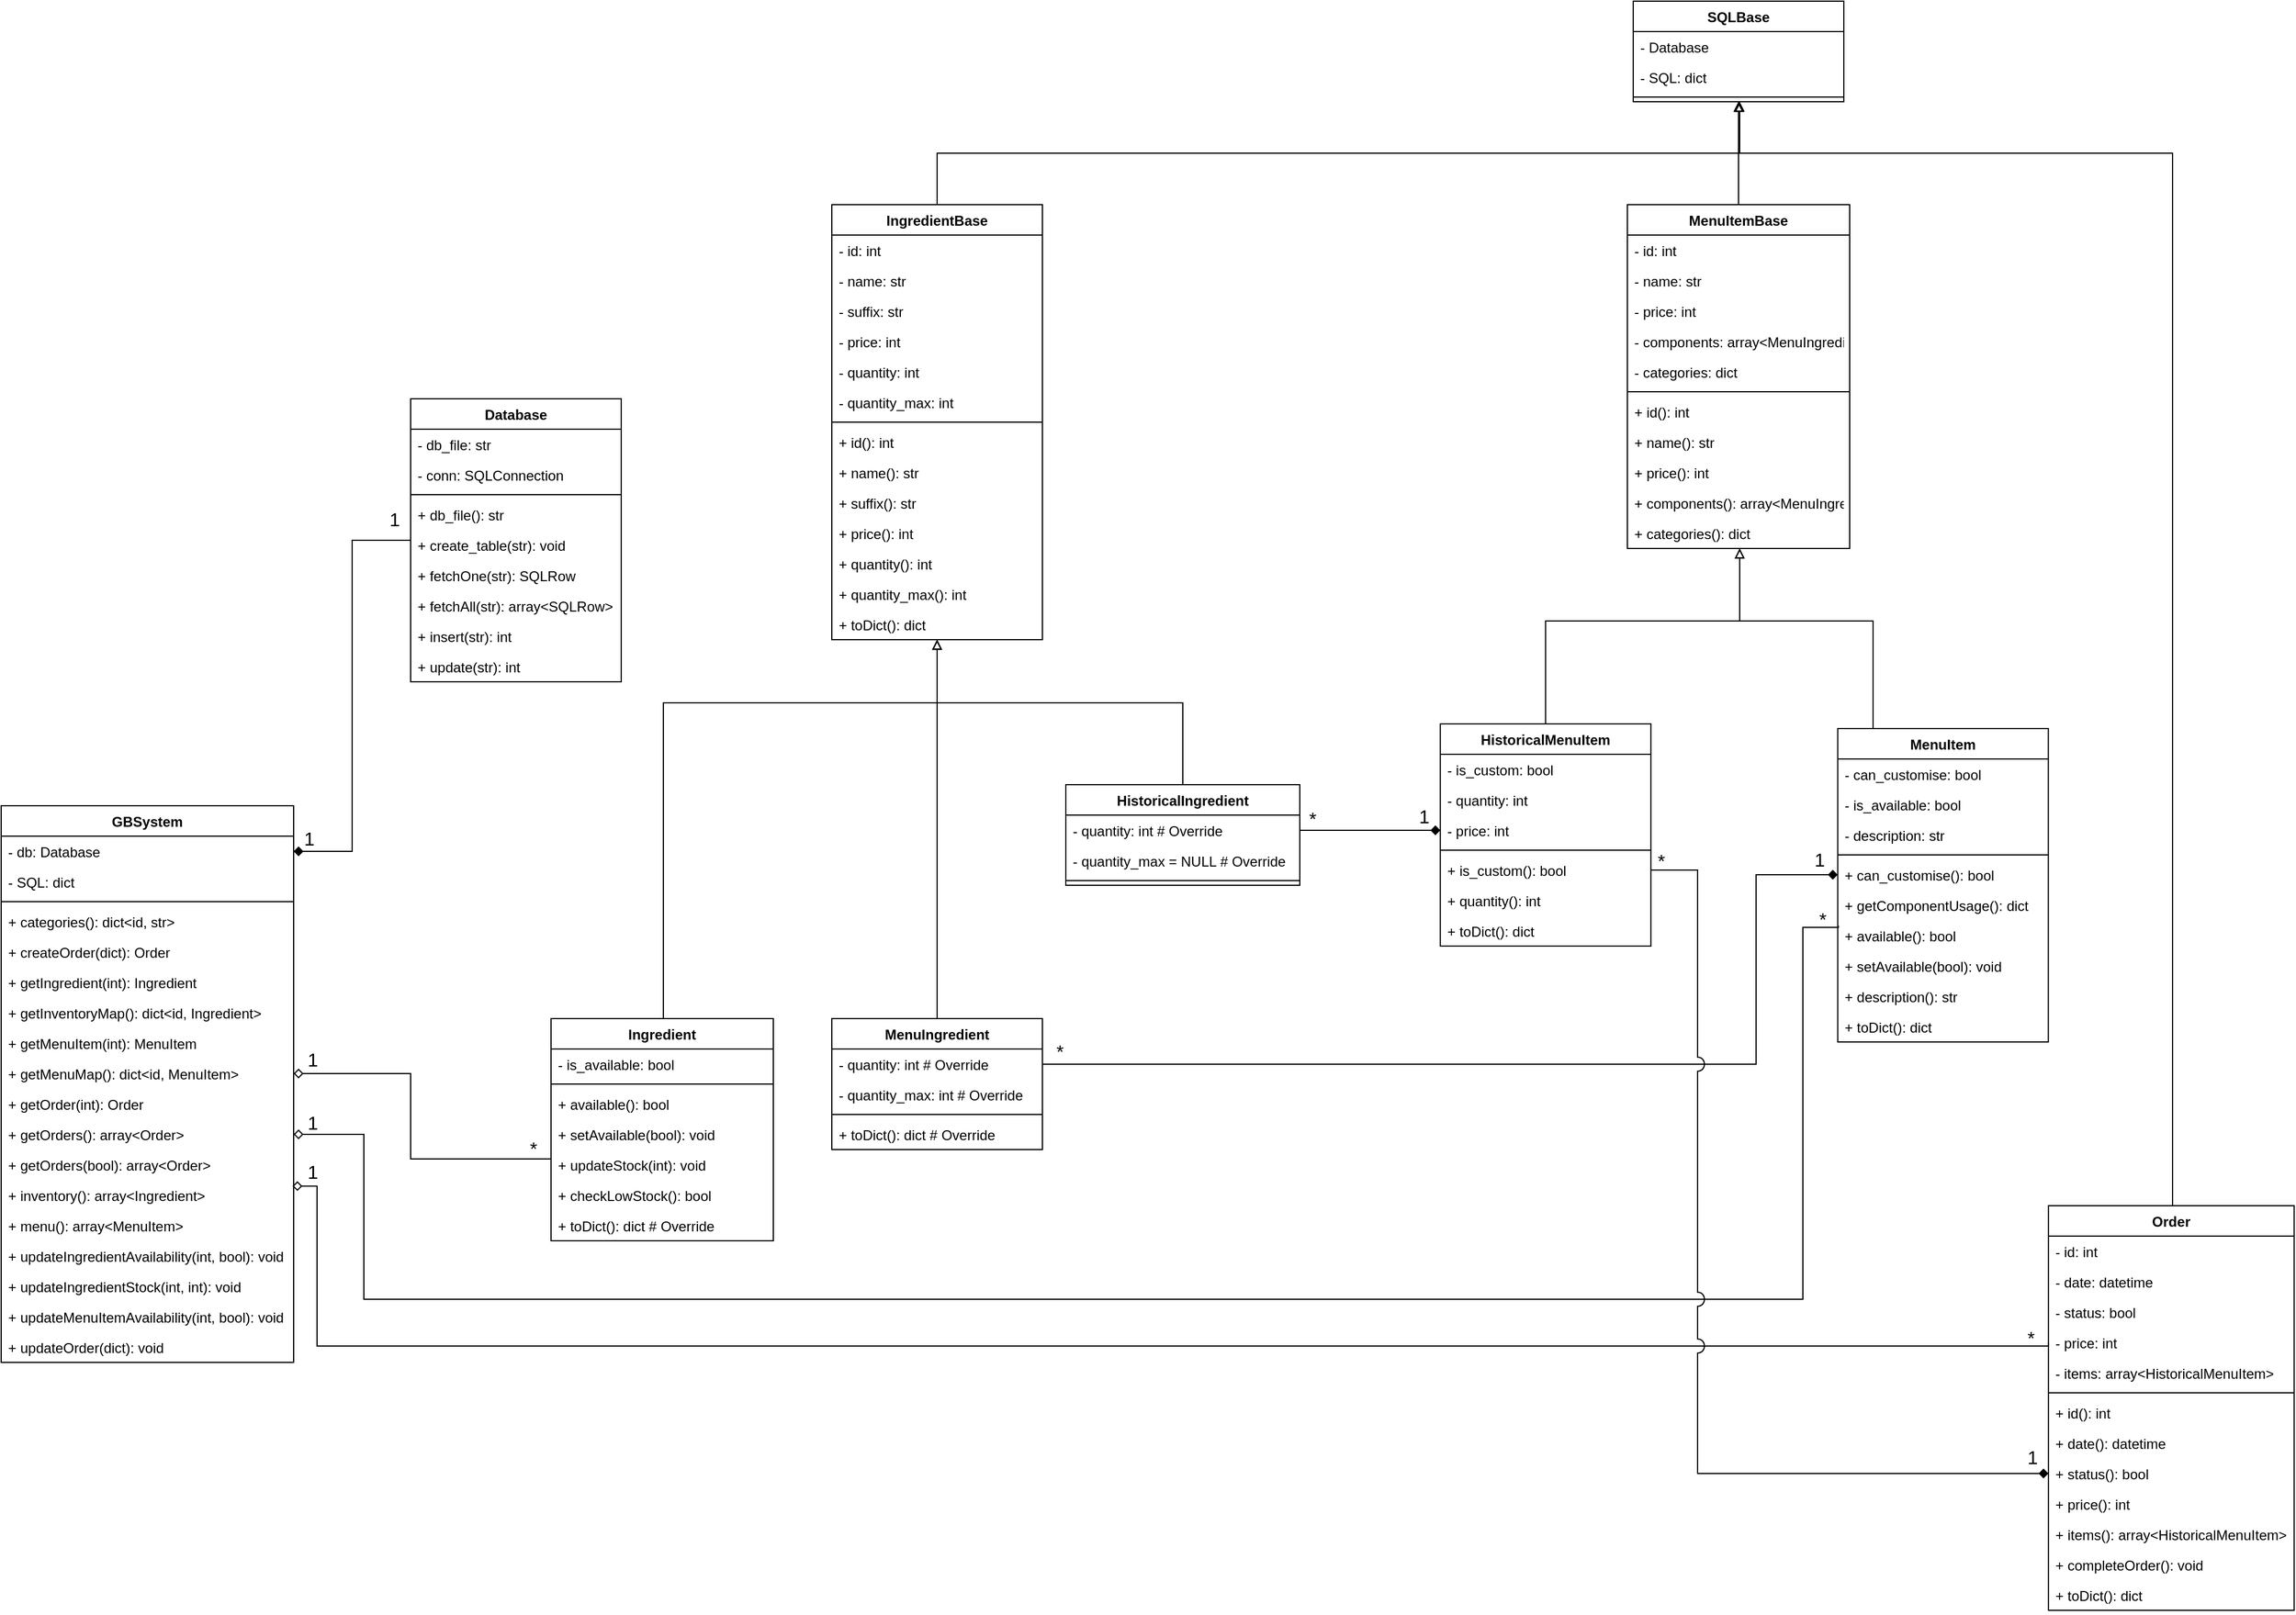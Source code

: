 <mxfile version="10.5.8"><diagram id="R5CO9NTkoaggzxSZSLam" name="Page-1"><mxGraphModel dx="3486" dy="2047" grid="1" gridSize="10" guides="1" tooltips="1" connect="1" arrows="1" fold="1" page="1" pageScale="1" pageWidth="850" pageHeight="1100" math="0" shadow="0"><root><mxCell id="0"/><mxCell id="1" parent="0"/><mxCell id="QVnlq63phi-JUGz88lsE-225" style="rounded=0;orthogonalLoop=1;jettySize=auto;html=1;endArrow=diamond;endFill=0;edgeStyle=orthogonalEdgeStyle;exitX=0;exitY=0.5;exitDx=0;exitDy=0;entryX=0.996;entryY=0.201;entryDx=0;entryDy=0;entryPerimeter=0;" parent="1" source="QVnlq63phi-JUGz88lsE-115" target="QVnlq63phi-JUGz88lsE-164" edge="1"><mxGeometry relative="1" as="geometry"><mxPoint x="40" y="551" as="sourcePoint"/><Array as="points"><mxPoint x="80" y="560"/><mxPoint x="-1400" y="560"/><mxPoint x="-1400" y="423"/></Array><mxPoint x="-1779" y="422" as="targetPoint"/></mxGeometry></mxCell><mxCell id="QVnlq63phi-JUGz88lsE-252" style="edgeStyle=orthogonalEdgeStyle;rounded=0;orthogonalLoop=1;jettySize=auto;html=1;endArrow=diamond;endFill=1;entryX=0;entryY=0.5;entryDx=0;entryDy=0;" parent="1" source="QVnlq63phi-JUGz88lsE-35" target="QVnlq63phi-JUGz88lsE-78" edge="1"><mxGeometry relative="1" as="geometry"><mxPoint x="-780" y="320" as="sourcePoint"/><mxPoint x="-160" y="150" as="targetPoint"/><Array as="points"><mxPoint x="-170" y="319"/><mxPoint x="-170" y="157"/></Array></mxGeometry></mxCell><mxCell id="QVnlq63phi-JUGz88lsE-1" value="SQLBase" style="swimlane;fontStyle=1;align=center;verticalAlign=top;childLayout=stackLayout;horizontal=1;startSize=26;horizontalStack=0;resizeParent=1;resizeParentMax=0;resizeLast=0;collapsible=1;marginBottom=0;" parent="1" vertex="1"><mxGeometry x="-275" y="-590" width="180" height="86" as="geometry"/></mxCell><mxCell id="QVnlq63phi-JUGz88lsE-2" value="- Database" style="text;strokeColor=none;fillColor=none;align=left;verticalAlign=top;spacingLeft=4;spacingRight=4;overflow=hidden;rotatable=0;points=[[0,0.5],[1,0.5]];portConstraint=eastwest;fontStyle=0" parent="QVnlq63phi-JUGz88lsE-1" vertex="1"><mxGeometry y="26" width="180" height="26" as="geometry"/></mxCell><mxCell id="QVnlq63phi-JUGz88lsE-3" value="- SQL: dict" style="text;strokeColor=none;fillColor=none;align=left;verticalAlign=top;spacingLeft=4;spacingRight=4;overflow=hidden;rotatable=0;points=[[0,0.5],[1,0.5]];portConstraint=eastwest;fontStyle=0" parent="QVnlq63phi-JUGz88lsE-1" vertex="1"><mxGeometry y="52" width="180" height="26" as="geometry"/></mxCell><mxCell id="QVnlq63phi-JUGz88lsE-4" value="" style="line;strokeWidth=1;fillColor=none;align=left;verticalAlign=middle;spacingTop=-1;spacingLeft=3;spacingRight=3;rotatable=0;labelPosition=right;points=[];portConstraint=eastwest;fontStyle=0" parent="QVnlq63phi-JUGz88lsE-1" vertex="1"><mxGeometry y="78" width="180" height="8" as="geometry"/></mxCell><mxCell id="QVnlq63phi-JUGz88lsE-234" style="edgeStyle=orthogonalEdgeStyle;rounded=0;orthogonalLoop=1;jettySize=auto;html=1;exitX=0.5;exitY=0;exitDx=0;exitDy=0;endArrow=block;endFill=0;" parent="1" source="QVnlq63phi-JUGz88lsE-15" target="QVnlq63phi-JUGz88lsE-1" edge="1"><mxGeometry relative="1" as="geometry"/></mxCell><mxCell id="QVnlq63phi-JUGz88lsE-15" value="IngredientBase" style="swimlane;fontStyle=1;align=center;verticalAlign=top;childLayout=stackLayout;horizontal=1;startSize=26;horizontalStack=0;resizeParent=1;resizeParentMax=0;resizeLast=0;collapsible=1;marginBottom=0;" parent="1" vertex="1"><mxGeometry x="-960" y="-416" width="180" height="372" as="geometry"/></mxCell><mxCell id="QVnlq63phi-JUGz88lsE-18" value="- id: int" style="text;strokeColor=none;fillColor=none;align=left;verticalAlign=top;spacingLeft=4;spacingRight=4;overflow=hidden;rotatable=0;points=[[0,0.5],[1,0.5]];portConstraint=eastwest;fontStyle=0" parent="QVnlq63phi-JUGz88lsE-15" vertex="1"><mxGeometry y="26" width="180" height="26" as="geometry"/></mxCell><mxCell id="QVnlq63phi-JUGz88lsE-20" value="- name: str" style="text;strokeColor=none;fillColor=none;align=left;verticalAlign=top;spacingLeft=4;spacingRight=4;overflow=hidden;rotatable=0;points=[[0,0.5],[1,0.5]];portConstraint=eastwest;fontStyle=0" parent="QVnlq63phi-JUGz88lsE-15" vertex="1"><mxGeometry y="52" width="180" height="26" as="geometry"/></mxCell><mxCell id="QVnlq63phi-JUGz88lsE-21" value="- suffix: str" style="text;strokeColor=none;fillColor=none;align=left;verticalAlign=top;spacingLeft=4;spacingRight=4;overflow=hidden;rotatable=0;points=[[0,0.5],[1,0.5]];portConstraint=eastwest;fontStyle=0" parent="QVnlq63phi-JUGz88lsE-15" vertex="1"><mxGeometry y="78" width="180" height="26" as="geometry"/></mxCell><mxCell id="QVnlq63phi-JUGz88lsE-22" value="- price: int" style="text;strokeColor=none;fillColor=none;align=left;verticalAlign=top;spacingLeft=4;spacingRight=4;overflow=hidden;rotatable=0;points=[[0,0.5],[1,0.5]];portConstraint=eastwest;fontStyle=0" parent="QVnlq63phi-JUGz88lsE-15" vertex="1"><mxGeometry y="104" width="180" height="26" as="geometry"/></mxCell><mxCell id="QVnlq63phi-JUGz88lsE-24" value="- quantity: int" style="text;strokeColor=none;fillColor=none;align=left;verticalAlign=top;spacingLeft=4;spacingRight=4;overflow=hidden;rotatable=0;points=[[0,0.5],[1,0.5]];portConstraint=eastwest;fontStyle=0" parent="QVnlq63phi-JUGz88lsE-15" vertex="1"><mxGeometry y="130" width="180" height="26" as="geometry"/></mxCell><mxCell id="QVnlq63phi-JUGz88lsE-25" value="- quantity_max: int" style="text;strokeColor=none;fillColor=none;align=left;verticalAlign=top;spacingLeft=4;spacingRight=4;overflow=hidden;rotatable=0;points=[[0,0.5],[1,0.5]];portConstraint=eastwest;fontStyle=0" parent="QVnlq63phi-JUGz88lsE-15" vertex="1"><mxGeometry y="156" width="180" height="26" as="geometry"/></mxCell><mxCell id="QVnlq63phi-JUGz88lsE-16" value="" style="line;strokeWidth=1;fillColor=none;align=left;verticalAlign=middle;spacingTop=-1;spacingLeft=3;spacingRight=3;rotatable=0;labelPosition=right;points=[];portConstraint=eastwest;fontStyle=0" parent="QVnlq63phi-JUGz88lsE-15" vertex="1"><mxGeometry y="182" width="180" height="8" as="geometry"/></mxCell><mxCell id="QVnlq63phi-JUGz88lsE-19" value="+ id(): int" style="text;strokeColor=none;fillColor=none;align=left;verticalAlign=top;spacingLeft=4;spacingRight=4;overflow=hidden;rotatable=0;points=[[0,0.5],[1,0.5]];portConstraint=eastwest;fontStyle=0" parent="QVnlq63phi-JUGz88lsE-15" vertex="1"><mxGeometry y="190" width="180" height="26" as="geometry"/></mxCell><mxCell id="QVnlq63phi-JUGz88lsE-27" value="+ name(): str" style="text;strokeColor=none;fillColor=none;align=left;verticalAlign=top;spacingLeft=4;spacingRight=4;overflow=hidden;rotatable=0;points=[[0,0.5],[1,0.5]];portConstraint=eastwest;fontStyle=0" parent="QVnlq63phi-JUGz88lsE-15" vertex="1"><mxGeometry y="216" width="180" height="26" as="geometry"/></mxCell><mxCell id="QVnlq63phi-JUGz88lsE-26" value="+ suffix(): str" style="text;strokeColor=none;fillColor=none;align=left;verticalAlign=top;spacingLeft=4;spacingRight=4;overflow=hidden;rotatable=0;points=[[0,0.5],[1,0.5]];portConstraint=eastwest;fontStyle=0" parent="QVnlq63phi-JUGz88lsE-15" vertex="1"><mxGeometry y="242" width="180" height="26" as="geometry"/></mxCell><mxCell id="QVnlq63phi-JUGz88lsE-28" value="+ price(): int" style="text;strokeColor=none;fillColor=none;align=left;verticalAlign=top;spacingLeft=4;spacingRight=4;overflow=hidden;rotatable=0;points=[[0,0.5],[1,0.5]];portConstraint=eastwest;fontStyle=0" parent="QVnlq63phi-JUGz88lsE-15" vertex="1"><mxGeometry y="268" width="180" height="26" as="geometry"/></mxCell><mxCell id="QVnlq63phi-JUGz88lsE-30" value="+ quantity(): int" style="text;strokeColor=none;fillColor=none;align=left;verticalAlign=top;spacingLeft=4;spacingRight=4;overflow=hidden;rotatable=0;points=[[0,0.5],[1,0.5]];portConstraint=eastwest;fontStyle=0" parent="QVnlq63phi-JUGz88lsE-15" vertex="1"><mxGeometry y="294" width="180" height="26" as="geometry"/></mxCell><mxCell id="QVnlq63phi-JUGz88lsE-29" value="+ quantity_max(): int" style="text;strokeColor=none;fillColor=none;align=left;verticalAlign=top;spacingLeft=4;spacingRight=4;overflow=hidden;rotatable=0;points=[[0,0.5],[1,0.5]];portConstraint=eastwest;fontStyle=0" parent="QVnlq63phi-JUGz88lsE-15" vertex="1"><mxGeometry y="320" width="180" height="26" as="geometry"/></mxCell><mxCell id="QVnlq63phi-JUGz88lsE-31" value="+ toDict(): dict" style="text;strokeColor=none;fillColor=none;align=left;verticalAlign=top;spacingLeft=4;spacingRight=4;overflow=hidden;rotatable=0;points=[[0,0.5],[1,0.5]];portConstraint=eastwest;fontStyle=0" parent="QVnlq63phi-JUGz88lsE-15" vertex="1"><mxGeometry y="346" width="180" height="26" as="geometry"/></mxCell><mxCell id="QVnlq63phi-JUGz88lsE-129" style="edgeStyle=orthogonalEdgeStyle;rounded=0;orthogonalLoop=1;jettySize=auto;html=1;exitX=0.5;exitY=0;exitDx=0;exitDy=0;endArrow=block;endFill=0;" parent="1" source="QVnlq63phi-JUGz88lsE-32" target="QVnlq63phi-JUGz88lsE-15" edge="1"><mxGeometry relative="1" as="geometry"/></mxCell><mxCell id="QVnlq63phi-JUGz88lsE-32" value="MenuIngredient" style="swimlane;fontStyle=1;align=center;verticalAlign=top;childLayout=stackLayout;horizontal=1;startSize=26;horizontalStack=0;resizeParent=1;resizeParentMax=0;resizeLast=0;collapsible=1;marginBottom=0;" parent="1" vertex="1"><mxGeometry x="-960" y="280" width="180" height="112" as="geometry"/></mxCell><mxCell id="QVnlq63phi-JUGz88lsE-35" value="- quantity: int # Override" style="text;strokeColor=none;fillColor=none;align=left;verticalAlign=top;spacingLeft=4;spacingRight=4;overflow=hidden;rotatable=0;points=[[0,0.5],[1,0.5]];portConstraint=eastwest;fontStyle=0" parent="QVnlq63phi-JUGz88lsE-32" vertex="1"><mxGeometry y="26" width="180" height="26" as="geometry"/></mxCell><mxCell id="QVnlq63phi-JUGz88lsE-36" value="- quantity_max: int # Override" style="text;strokeColor=none;fillColor=none;align=left;verticalAlign=top;spacingLeft=4;spacingRight=4;overflow=hidden;rotatable=0;points=[[0,0.5],[1,0.5]];portConstraint=eastwest;fontStyle=0" parent="QVnlq63phi-JUGz88lsE-32" vertex="1"><mxGeometry y="52" width="180" height="26" as="geometry"/></mxCell><mxCell id="QVnlq63phi-JUGz88lsE-33" value="" style="line;strokeWidth=1;fillColor=none;align=left;verticalAlign=middle;spacingTop=-1;spacingLeft=3;spacingRight=3;rotatable=0;labelPosition=right;points=[];portConstraint=eastwest;fontStyle=0" parent="QVnlq63phi-JUGz88lsE-32" vertex="1"><mxGeometry y="78" width="180" height="8" as="geometry"/></mxCell><mxCell id="QVnlq63phi-JUGz88lsE-37" value="+ toDict(): dict # Override" style="text;strokeColor=none;fillColor=none;align=left;verticalAlign=top;spacingLeft=4;spacingRight=4;overflow=hidden;rotatable=0;points=[[0,0.5],[1,0.5]];portConstraint=eastwest;fontStyle=0" parent="QVnlq63phi-JUGz88lsE-32" vertex="1"><mxGeometry y="86" width="180" height="26" as="geometry"/></mxCell><mxCell id="QVnlq63phi-JUGz88lsE-130" style="edgeStyle=orthogonalEdgeStyle;rounded=0;orthogonalLoop=1;jettySize=auto;html=1;exitX=0.5;exitY=0;exitDx=0;exitDy=0;endArrow=block;endFill=0;" parent="1" source="QVnlq63phi-JUGz88lsE-38" target="QVnlq63phi-JUGz88lsE-15" edge="1"><mxGeometry relative="1" as="geometry"><Array as="points"><mxPoint x="-660" y="10"/><mxPoint x="-870" y="10"/></Array></mxGeometry></mxCell><mxCell id="QVnlq63phi-JUGz88lsE-38" value="HistoricalIngredient" style="swimlane;fontStyle=1;align=center;verticalAlign=top;childLayout=stackLayout;horizontal=1;startSize=26;horizontalStack=0;resizeParent=1;resizeParentMax=0;resizeLast=0;collapsible=1;marginBottom=0;" parent="1" vertex="1"><mxGeometry x="-760" y="80" width="200" height="86" as="geometry"/></mxCell><mxCell id="QVnlq63phi-JUGz88lsE-39" value="- quantity: int # Override" style="text;strokeColor=none;fillColor=none;align=left;verticalAlign=top;spacingLeft=4;spacingRight=4;overflow=hidden;rotatable=0;points=[[0,0.5],[1,0.5]];portConstraint=eastwest;fontStyle=0" parent="QVnlq63phi-JUGz88lsE-38" vertex="1"><mxGeometry y="26" width="200" height="26" as="geometry"/></mxCell><mxCell id="QVnlq63phi-JUGz88lsE-40" value="- quantity_max = NULL # Override" style="text;strokeColor=none;fillColor=none;align=left;verticalAlign=top;spacingLeft=4;spacingRight=4;overflow=hidden;rotatable=0;points=[[0,0.5],[1,0.5]];portConstraint=eastwest;fontStyle=0" parent="QVnlq63phi-JUGz88lsE-38" vertex="1"><mxGeometry y="52" width="200" height="26" as="geometry"/></mxCell><mxCell id="QVnlq63phi-JUGz88lsE-41" value="" style="line;strokeWidth=1;fillColor=none;align=left;verticalAlign=middle;spacingTop=-1;spacingLeft=3;spacingRight=3;rotatable=0;labelPosition=right;points=[];portConstraint=eastwest;fontStyle=0" parent="QVnlq63phi-JUGz88lsE-38" vertex="1"><mxGeometry y="78" width="200" height="8" as="geometry"/></mxCell><mxCell id="QVnlq63phi-JUGz88lsE-233" style="edgeStyle=orthogonalEdgeStyle;rounded=0;orthogonalLoop=1;jettySize=auto;html=1;exitX=0.5;exitY=0;exitDx=0;exitDy=0;endArrow=block;endFill=0;" parent="1" source="QVnlq63phi-JUGz88lsE-49" target="QVnlq63phi-JUGz88lsE-15" edge="1"><mxGeometry relative="1" as="geometry"><Array as="points"><mxPoint x="-1104" y="10"/><mxPoint x="-870" y="10"/></Array></mxGeometry></mxCell><mxCell id="QVnlq63phi-JUGz88lsE-49" value="Ingredient" style="swimlane;fontStyle=1;align=center;verticalAlign=top;childLayout=stackLayout;horizontal=1;startSize=26;horizontalStack=0;resizeParent=1;resizeParentMax=0;resizeLast=0;collapsible=1;marginBottom=0;" parent="1" vertex="1"><mxGeometry x="-1200" y="280" width="190" height="190" as="geometry"/></mxCell><mxCell id="QVnlq63phi-JUGz88lsE-50" value="- is_available: bool" style="text;strokeColor=none;fillColor=none;align=left;verticalAlign=top;spacingLeft=4;spacingRight=4;overflow=hidden;rotatable=0;points=[[0,0.5],[1,0.5]];portConstraint=eastwest;fontStyle=0" parent="QVnlq63phi-JUGz88lsE-49" vertex="1"><mxGeometry y="26" width="190" height="26" as="geometry"/></mxCell><mxCell id="QVnlq63phi-JUGz88lsE-52" value="" style="line;strokeWidth=1;fillColor=none;align=left;verticalAlign=middle;spacingTop=-1;spacingLeft=3;spacingRight=3;rotatable=0;labelPosition=right;points=[];portConstraint=eastwest;fontStyle=0" parent="QVnlq63phi-JUGz88lsE-49" vertex="1"><mxGeometry y="52" width="190" height="8" as="geometry"/></mxCell><mxCell id="QVnlq63phi-JUGz88lsE-51" value="+ available(): bool" style="text;strokeColor=none;fillColor=none;align=left;verticalAlign=top;spacingLeft=4;spacingRight=4;overflow=hidden;rotatable=0;points=[[0,0.5],[1,0.5]];portConstraint=eastwest;fontStyle=0" parent="QVnlq63phi-JUGz88lsE-49" vertex="1"><mxGeometry y="60" width="190" height="26" as="geometry"/></mxCell><mxCell id="QVnlq63phi-JUGz88lsE-53" value="+ setAvailable(bool): void" style="text;strokeColor=none;fillColor=none;align=left;verticalAlign=top;spacingLeft=4;spacingRight=4;overflow=hidden;rotatable=0;points=[[0,0.5],[1,0.5]];portConstraint=eastwest;fontStyle=0" parent="QVnlq63phi-JUGz88lsE-49" vertex="1"><mxGeometry y="86" width="190" height="26" as="geometry"/></mxCell><mxCell id="QVnlq63phi-JUGz88lsE-54" value="+ updateStock(int): void" style="text;strokeColor=none;fillColor=none;align=left;verticalAlign=top;spacingLeft=4;spacingRight=4;overflow=hidden;rotatable=0;points=[[0,0.5],[1,0.5]];portConstraint=eastwest;fontStyle=0" parent="QVnlq63phi-JUGz88lsE-49" vertex="1"><mxGeometry y="112" width="190" height="26" as="geometry"/></mxCell><mxCell id="QVnlq63phi-JUGz88lsE-55" value="+ checkLowStock(): bool" style="text;strokeColor=none;fillColor=none;align=left;verticalAlign=top;spacingLeft=4;spacingRight=4;overflow=hidden;rotatable=0;points=[[0,0.5],[1,0.5]];portConstraint=eastwest;fontStyle=0" parent="QVnlq63phi-JUGz88lsE-49" vertex="1"><mxGeometry y="138" width="190" height="26" as="geometry"/></mxCell><mxCell id="QVnlq63phi-JUGz88lsE-56" value="+ toDict(): dict # Override" style="text;strokeColor=none;fillColor=none;align=left;verticalAlign=top;spacingLeft=4;spacingRight=4;overflow=hidden;rotatable=0;points=[[0,0.5],[1,0.5]];portConstraint=eastwest;fontStyle=0" parent="QVnlq63phi-JUGz88lsE-49" vertex="1"><mxGeometry y="164" width="190" height="26" as="geometry"/></mxCell><mxCell id="QVnlq63phi-JUGz88lsE-134" style="edgeStyle=orthogonalEdgeStyle;rounded=0;orthogonalLoop=1;jettySize=auto;html=1;exitX=0.5;exitY=0;exitDx=0;exitDy=0;endArrow=block;endFill=0;" parent="1" source="QVnlq63phi-JUGz88lsE-58" target="QVnlq63phi-JUGz88lsE-1" edge="1"><mxGeometry relative="1" as="geometry"/></mxCell><mxCell id="QVnlq63phi-JUGz88lsE-58" value="MenuItemBase" style="swimlane;fontStyle=1;align=center;verticalAlign=top;childLayout=stackLayout;horizontal=1;startSize=26;horizontalStack=0;resizeParent=1;resizeParentMax=0;resizeLast=0;collapsible=1;marginBottom=0;" parent="1" vertex="1"><mxGeometry x="-280" y="-416" width="190" height="294" as="geometry"/></mxCell><mxCell id="QVnlq63phi-JUGz88lsE-59" value="- id: int" style="text;strokeColor=none;fillColor=none;align=left;verticalAlign=top;spacingLeft=4;spacingRight=4;overflow=hidden;rotatable=0;points=[[0,0.5],[1,0.5]];portConstraint=eastwest;fontStyle=0" parent="QVnlq63phi-JUGz88lsE-58" vertex="1"><mxGeometry y="26" width="190" height="26" as="geometry"/></mxCell><mxCell id="QVnlq63phi-JUGz88lsE-60" value="- name: str" style="text;strokeColor=none;fillColor=none;align=left;verticalAlign=top;spacingLeft=4;spacingRight=4;overflow=hidden;rotatable=0;points=[[0,0.5],[1,0.5]];portConstraint=eastwest;fontStyle=0" parent="QVnlq63phi-JUGz88lsE-58" vertex="1"><mxGeometry y="52" width="190" height="26" as="geometry"/></mxCell><mxCell id="QVnlq63phi-JUGz88lsE-62" value="- price: int" style="text;strokeColor=none;fillColor=none;align=left;verticalAlign=top;spacingLeft=4;spacingRight=4;overflow=hidden;rotatable=0;points=[[0,0.5],[1,0.5]];portConstraint=eastwest;fontStyle=0" parent="QVnlq63phi-JUGz88lsE-58" vertex="1"><mxGeometry y="78" width="190" height="26" as="geometry"/></mxCell><mxCell id="QVnlq63phi-JUGz88lsE-63" value="- components: array&lt;MenuIngredient / HistoricalIngredient&gt;" style="text;strokeColor=none;fillColor=none;align=left;verticalAlign=top;spacingLeft=4;spacingRight=4;overflow=hidden;rotatable=0;points=[[0,0.5],[1,0.5]];portConstraint=eastwest;fontStyle=0" parent="QVnlq63phi-JUGz88lsE-58" vertex="1"><mxGeometry y="104" width="190" height="26" as="geometry"/></mxCell><mxCell id="QVnlq63phi-JUGz88lsE-64" value="- categories: dict" style="text;strokeColor=none;fillColor=none;align=left;verticalAlign=top;spacingLeft=4;spacingRight=4;overflow=hidden;rotatable=0;points=[[0,0.5],[1,0.5]];portConstraint=eastwest;fontStyle=0" parent="QVnlq63phi-JUGz88lsE-58" vertex="1"><mxGeometry y="130" width="190" height="26" as="geometry"/></mxCell><mxCell id="QVnlq63phi-JUGz88lsE-65" value="" style="line;strokeWidth=1;fillColor=none;align=left;verticalAlign=middle;spacingTop=-1;spacingLeft=3;spacingRight=3;rotatable=0;labelPosition=right;points=[];portConstraint=eastwest;fontStyle=0" parent="QVnlq63phi-JUGz88lsE-58" vertex="1"><mxGeometry y="156" width="190" height="8" as="geometry"/></mxCell><mxCell id="QVnlq63phi-JUGz88lsE-66" value="+ id(): int" style="text;strokeColor=none;fillColor=none;align=left;verticalAlign=top;spacingLeft=4;spacingRight=4;overflow=hidden;rotatable=0;points=[[0,0.5],[1,0.5]];portConstraint=eastwest;fontStyle=0" parent="QVnlq63phi-JUGz88lsE-58" vertex="1"><mxGeometry y="164" width="190" height="26" as="geometry"/></mxCell><mxCell id="QVnlq63phi-JUGz88lsE-67" value="+ name(): str" style="text;strokeColor=none;fillColor=none;align=left;verticalAlign=top;spacingLeft=4;spacingRight=4;overflow=hidden;rotatable=0;points=[[0,0.5],[1,0.5]];portConstraint=eastwest;fontStyle=0" parent="QVnlq63phi-JUGz88lsE-58" vertex="1"><mxGeometry y="190" width="190" height="26" as="geometry"/></mxCell><mxCell id="QVnlq63phi-JUGz88lsE-69" value="+ price(): int" style="text;strokeColor=none;fillColor=none;align=left;verticalAlign=top;spacingLeft=4;spacingRight=4;overflow=hidden;rotatable=0;points=[[0,0.5],[1,0.5]];portConstraint=eastwest;fontStyle=0" parent="QVnlq63phi-JUGz88lsE-58" vertex="1"><mxGeometry y="216" width="190" height="26" as="geometry"/></mxCell><mxCell id="QVnlq63phi-JUGz88lsE-70" value="+ components(): array&lt;MenuIngredient / HistoricalIngredient&gt;" style="text;strokeColor=none;fillColor=none;align=left;verticalAlign=top;spacingLeft=4;spacingRight=4;overflow=hidden;rotatable=0;points=[[0,0.5],[1,0.5]];portConstraint=eastwest;fontStyle=0" parent="QVnlq63phi-JUGz88lsE-58" vertex="1"><mxGeometry y="242" width="190" height="26" as="geometry"/></mxCell><mxCell id="QVnlq63phi-JUGz88lsE-71" value="+ categories(): dict" style="text;strokeColor=none;fillColor=none;align=left;verticalAlign=top;spacingLeft=4;spacingRight=4;overflow=hidden;rotatable=0;points=[[0,0.5],[1,0.5]];portConstraint=eastwest;fontStyle=0" parent="QVnlq63phi-JUGz88lsE-58" vertex="1"><mxGeometry y="268" width="190" height="26" as="geometry"/></mxCell><mxCell id="QVnlq63phi-JUGz88lsE-136" style="edgeStyle=orthogonalEdgeStyle;rounded=0;orthogonalLoop=1;jettySize=auto;html=1;exitX=0.5;exitY=0;exitDx=0;exitDy=0;endArrow=block;endFill=0;" parent="1" source="QVnlq63phi-JUGz88lsE-74" target="QVnlq63phi-JUGz88lsE-58" edge="1"><mxGeometry relative="1" as="geometry"><Array as="points"><mxPoint x="-70" y="-60"/><mxPoint x="-184" y="-60"/></Array></mxGeometry></mxCell><mxCell id="QVnlq63phi-JUGz88lsE-226" style="edgeStyle=orthogonalEdgeStyle;rounded=0;orthogonalLoop=1;jettySize=auto;html=1;endArrow=diamond;endFill=0;exitX=0.003;exitY=1.177;exitDx=0;exitDy=0;exitPerimeter=0;entryX=1;entryY=0.5;entryDx=0;entryDy=0;" parent="1" source="QVnlq63phi-JUGz88lsE-81" target="QVnlq63phi-JUGz88lsE-169" edge="1"><mxGeometry relative="1" as="geometry"><mxPoint x="-1190" y="370" as="sourcePoint"/><Array as="points"><mxPoint x="-99" y="202"/><mxPoint x="-130" y="202"/><mxPoint x="-130" y="520"/><mxPoint x="-1360" y="520"/><mxPoint x="-1360" y="379"/></Array><mxPoint x="-1740" y="380" as="targetPoint"/></mxGeometry></mxCell><mxCell id="QVnlq63phi-JUGz88lsE-74" value="MenuItem" style="swimlane;fontStyle=1;align=center;verticalAlign=top;childLayout=stackLayout;horizontal=1;startSize=26;horizontalStack=0;resizeParent=1;resizeParentMax=0;resizeLast=0;collapsible=1;marginBottom=0;" parent="1" vertex="1"><mxGeometry x="-100.197" y="32" width="180" height="268" as="geometry"/></mxCell><mxCell id="QVnlq63phi-JUGz88lsE-75" value="- can_customise: bool" style="text;strokeColor=none;fillColor=none;align=left;verticalAlign=top;spacingLeft=4;spacingRight=4;overflow=hidden;rotatable=0;points=[[0,0.5],[1,0.5]];portConstraint=eastwest;fontStyle=0" parent="QVnlq63phi-JUGz88lsE-74" vertex="1"><mxGeometry y="26" width="180" height="26" as="geometry"/></mxCell><mxCell id="QVnlq63phi-JUGz88lsE-76" value="- is_available: bool" style="text;strokeColor=none;fillColor=none;align=left;verticalAlign=top;spacingLeft=4;spacingRight=4;overflow=hidden;rotatable=0;points=[[0,0.5],[1,0.5]];portConstraint=eastwest;fontStyle=0" parent="QVnlq63phi-JUGz88lsE-74" vertex="1"><mxGeometry y="52" width="180" height="26" as="geometry"/></mxCell><mxCell id="QVnlq63phi-JUGz88lsE-80" value="- description: str" style="text;strokeColor=none;fillColor=none;align=left;verticalAlign=top;spacingLeft=4;spacingRight=4;overflow=hidden;rotatable=0;points=[[0,0.5],[1,0.5]];portConstraint=eastwest;fontStyle=0" parent="QVnlq63phi-JUGz88lsE-74" vertex="1"><mxGeometry y="78" width="180" height="26" as="geometry"/></mxCell><mxCell id="QVnlq63phi-JUGz88lsE-77" value="" style="line;strokeWidth=1;fillColor=none;align=left;verticalAlign=middle;spacingTop=-1;spacingLeft=3;spacingRight=3;rotatable=0;labelPosition=right;points=[];portConstraint=eastwest;fontStyle=0" parent="QVnlq63phi-JUGz88lsE-74" vertex="1"><mxGeometry y="104" width="180" height="8" as="geometry"/></mxCell><mxCell id="QVnlq63phi-JUGz88lsE-78" value="+ can_customise(): bool" style="text;strokeColor=none;fillColor=none;align=left;verticalAlign=top;spacingLeft=4;spacingRight=4;overflow=hidden;rotatable=0;points=[[0,0.5],[1,0.5]];portConstraint=eastwest;fontStyle=0" parent="QVnlq63phi-JUGz88lsE-74" vertex="1"><mxGeometry y="112" width="180" height="26" as="geometry"/></mxCell><mxCell id="QVnlq63phi-JUGz88lsE-81" value="+ getComponentUsage(): dict" style="text;strokeColor=none;fillColor=none;align=left;verticalAlign=top;spacingLeft=4;spacingRight=4;overflow=hidden;rotatable=0;points=[[0,0.5],[1,0.5]];portConstraint=eastwest;fontStyle=0" parent="QVnlq63phi-JUGz88lsE-74" vertex="1"><mxGeometry y="138" width="180" height="26" as="geometry"/></mxCell><mxCell id="QVnlq63phi-JUGz88lsE-82" value="+ available(): bool" style="text;strokeColor=none;fillColor=none;align=left;verticalAlign=top;spacingLeft=4;spacingRight=4;overflow=hidden;rotatable=0;points=[[0,0.5],[1,0.5]];portConstraint=eastwest;fontStyle=0" parent="QVnlq63phi-JUGz88lsE-74" vertex="1"><mxGeometry y="164" width="180" height="26" as="geometry"/></mxCell><mxCell id="QVnlq63phi-JUGz88lsE-83" value="+ setAvailable(bool): void" style="text;strokeColor=none;fillColor=none;align=left;verticalAlign=top;spacingLeft=4;spacingRight=4;overflow=hidden;rotatable=0;points=[[0,0.5],[1,0.5]];portConstraint=eastwest;fontStyle=0" parent="QVnlq63phi-JUGz88lsE-74" vertex="1"><mxGeometry y="190" width="180" height="26" as="geometry"/></mxCell><mxCell id="QVnlq63phi-JUGz88lsE-128" value="+ description(): str" style="text;strokeColor=none;fillColor=none;align=left;verticalAlign=top;spacingLeft=4;spacingRight=4;overflow=hidden;rotatable=0;points=[[0,0.5],[1,0.5]];portConstraint=eastwest;fontStyle=0" parent="QVnlq63phi-JUGz88lsE-74" vertex="1"><mxGeometry y="216" width="180" height="26" as="geometry"/></mxCell><mxCell id="QVnlq63phi-JUGz88lsE-84" value="+ toDict(): dict" style="text;strokeColor=none;fillColor=none;align=left;verticalAlign=top;spacingLeft=4;spacingRight=4;overflow=hidden;rotatable=0;points=[[0,0.5],[1,0.5]];portConstraint=eastwest;fontStyle=0" parent="QVnlq63phi-JUGz88lsE-74" vertex="1"><mxGeometry y="242" width="180" height="26" as="geometry"/></mxCell><mxCell id="QVnlq63phi-JUGz88lsE-137" style="edgeStyle=orthogonalEdgeStyle;rounded=0;orthogonalLoop=1;jettySize=auto;html=1;exitX=0.5;exitY=0;exitDx=0;exitDy=0;endArrow=block;endFill=0;" parent="1" source="QVnlq63phi-JUGz88lsE-85" target="QVnlq63phi-JUGz88lsE-58" edge="1"><mxGeometry relative="1" as="geometry"><Array as="points"><mxPoint x="-350" y="-60"/><mxPoint x="-184" y="-60"/></Array></mxGeometry></mxCell><mxCell id="q_M1Nt4TQ0eMDMzc2RRi-4" style="edgeStyle=orthogonalEdgeStyle;rounded=0;jumpStyle=arc;jumpSize=12;orthogonalLoop=1;jettySize=auto;html=1;entryX=0;entryY=0.5;entryDx=0;entryDy=0;endArrow=diamond;endFill=1;exitX=1;exitY=0.5;exitDx=0;exitDy=0;" parent="1" source="QVnlq63phi-JUGz88lsE-125" target="QVnlq63phi-JUGz88lsE-123" edge="1"><mxGeometry relative="1" as="geometry"><Array as="points"><mxPoint x="-220" y="153"/><mxPoint x="-220" y="669"/></Array></mxGeometry></mxCell><mxCell id="QVnlq63phi-JUGz88lsE-85" value="HistoricalMenuItem" style="swimlane;fontStyle=1;align=center;verticalAlign=top;childLayout=stackLayout;horizontal=1;startSize=26;horizontalStack=0;resizeParent=1;resizeParentMax=0;resizeLast=0;collapsible=1;marginBottom=0;" parent="1" vertex="1"><mxGeometry x="-439.897" y="28" width="180" height="190" as="geometry"/></mxCell><mxCell id="QVnlq63phi-JUGz88lsE-86" value="- is_custom: bool" style="text;strokeColor=none;fillColor=none;align=left;verticalAlign=top;spacingLeft=4;spacingRight=4;overflow=hidden;rotatable=0;points=[[0,0.5],[1,0.5]];portConstraint=eastwest;fontStyle=0" parent="QVnlq63phi-JUGz88lsE-85" vertex="1"><mxGeometry y="26" width="180" height="26" as="geometry"/></mxCell><mxCell id="QVnlq63phi-JUGz88lsE-87" value="- quantity: int" style="text;strokeColor=none;fillColor=none;align=left;verticalAlign=top;spacingLeft=4;spacingRight=4;overflow=hidden;rotatable=0;points=[[0,0.5],[1,0.5]];portConstraint=eastwest;fontStyle=0" parent="QVnlq63phi-JUGz88lsE-85" vertex="1"><mxGeometry y="52" width="180" height="26" as="geometry"/></mxCell><mxCell id="QVnlq63phi-JUGz88lsE-88" value="- price: int" style="text;strokeColor=none;fillColor=none;align=left;verticalAlign=top;spacingLeft=4;spacingRight=4;overflow=hidden;rotatable=0;points=[[0,0.5],[1,0.5]];portConstraint=eastwest;fontStyle=0" parent="QVnlq63phi-JUGz88lsE-85" vertex="1"><mxGeometry y="78" width="180" height="26" as="geometry"/></mxCell><mxCell id="QVnlq63phi-JUGz88lsE-89" value="" style="line;strokeWidth=1;fillColor=none;align=left;verticalAlign=middle;spacingTop=-1;spacingLeft=3;spacingRight=3;rotatable=0;labelPosition=right;points=[];portConstraint=eastwest;fontStyle=0" parent="QVnlq63phi-JUGz88lsE-85" vertex="1"><mxGeometry y="104" width="180" height="8" as="geometry"/></mxCell><mxCell id="QVnlq63phi-JUGz88lsE-125" value="+ is_custom(): bool" style="text;strokeColor=none;fillColor=none;align=left;verticalAlign=top;spacingLeft=4;spacingRight=4;overflow=hidden;rotatable=0;points=[[0,0.5],[1,0.5]];portConstraint=eastwest;fontStyle=0" parent="QVnlq63phi-JUGz88lsE-85" vertex="1"><mxGeometry y="112" width="180" height="26" as="geometry"/></mxCell><mxCell id="QVnlq63phi-JUGz88lsE-126" value="+ quantity(): int" style="text;strokeColor=none;fillColor=none;align=left;verticalAlign=top;spacingLeft=4;spacingRight=4;overflow=hidden;rotatable=0;points=[[0,0.5],[1,0.5]];portConstraint=eastwest;fontStyle=0" parent="QVnlq63phi-JUGz88lsE-85" vertex="1"><mxGeometry y="138" width="180" height="26" as="geometry"/></mxCell><mxCell id="QVnlq63phi-JUGz88lsE-94" value="+ toDict(): dict" style="text;strokeColor=none;fillColor=none;align=left;verticalAlign=top;spacingLeft=4;spacingRight=4;overflow=hidden;rotatable=0;points=[[0,0.5],[1,0.5]];portConstraint=eastwest;fontStyle=0" parent="QVnlq63phi-JUGz88lsE-85" vertex="1"><mxGeometry y="164" width="180" height="26" as="geometry"/></mxCell><mxCell id="QVnlq63phi-JUGz88lsE-235" style="edgeStyle=orthogonalEdgeStyle;rounded=0;orthogonalLoop=1;jettySize=auto;html=1;exitX=0.5;exitY=0;exitDx=0;exitDy=0;endArrow=block;endFill=0;" parent="1" source="QVnlq63phi-JUGz88lsE-111" target="QVnlq63phi-JUGz88lsE-1" edge="1"><mxGeometry relative="1" as="geometry"><Array as="points"><mxPoint x="186" y="-460"/><mxPoint x="-184" y="-460"/></Array></mxGeometry></mxCell><mxCell id="QVnlq63phi-JUGz88lsE-111" value="Order" style="swimlane;fontStyle=1;align=center;verticalAlign=top;childLayout=stackLayout;horizontal=1;startSize=26;horizontalStack=0;resizeParent=1;resizeParentMax=0;resizeLast=0;collapsible=1;marginBottom=0;" parent="1" vertex="1"><mxGeometry x="79.9" y="440" width="210" height="346" as="geometry"/></mxCell><mxCell id="QVnlq63phi-JUGz88lsE-112" value="- id: int" style="text;strokeColor=none;fillColor=none;align=left;verticalAlign=top;spacingLeft=4;spacingRight=4;overflow=hidden;rotatable=0;points=[[0,0.5],[1,0.5]];portConstraint=eastwest;fontStyle=0" parent="QVnlq63phi-JUGz88lsE-111" vertex="1"><mxGeometry y="26" width="210" height="26" as="geometry"/></mxCell><mxCell id="QVnlq63phi-JUGz88lsE-113" value="- date: datetime" style="text;strokeColor=none;fillColor=none;align=left;verticalAlign=top;spacingLeft=4;spacingRight=4;overflow=hidden;rotatable=0;points=[[0,0.5],[1,0.5]];portConstraint=eastwest;fontStyle=0" parent="QVnlq63phi-JUGz88lsE-111" vertex="1"><mxGeometry y="52" width="210" height="26" as="geometry"/></mxCell><mxCell id="QVnlq63phi-JUGz88lsE-114" value="- status: bool" style="text;strokeColor=none;fillColor=none;align=left;verticalAlign=top;spacingLeft=4;spacingRight=4;overflow=hidden;rotatable=0;points=[[0,0.5],[1,0.5]];portConstraint=eastwest;fontStyle=0" parent="QVnlq63phi-JUGz88lsE-111" vertex="1"><mxGeometry y="78" width="210" height="26" as="geometry"/></mxCell><mxCell id="QVnlq63phi-JUGz88lsE-115" value="- price: int" style="text;strokeColor=none;fillColor=none;align=left;verticalAlign=top;spacingLeft=4;spacingRight=4;overflow=hidden;rotatable=0;points=[[0,0.5],[1,0.5]];portConstraint=eastwest;fontStyle=0" parent="QVnlq63phi-JUGz88lsE-111" vertex="1"><mxGeometry y="104" width="210" height="26" as="geometry"/></mxCell><mxCell id="QVnlq63phi-JUGz88lsE-116" value="- items: array&lt;HistoricalMenuItem&gt;" style="text;strokeColor=none;fillColor=none;align=left;verticalAlign=top;spacingLeft=4;spacingRight=4;overflow=hidden;rotatable=0;points=[[0,0.5],[1,0.5]];portConstraint=eastwest;fontStyle=0" parent="QVnlq63phi-JUGz88lsE-111" vertex="1"><mxGeometry y="130" width="210" height="26" as="geometry"/></mxCell><mxCell id="QVnlq63phi-JUGz88lsE-117" value="" style="line;strokeWidth=1;fillColor=none;align=left;verticalAlign=middle;spacingTop=-1;spacingLeft=3;spacingRight=3;rotatable=0;labelPosition=right;points=[];portConstraint=eastwest;fontStyle=0" parent="QVnlq63phi-JUGz88lsE-111" vertex="1"><mxGeometry y="156" width="210" height="8" as="geometry"/></mxCell><mxCell id="QVnlq63phi-JUGz88lsE-118" value="+ id(): int" style="text;strokeColor=none;fillColor=none;align=left;verticalAlign=top;spacingLeft=4;spacingRight=4;overflow=hidden;rotatable=0;points=[[0,0.5],[1,0.5]];portConstraint=eastwest;fontStyle=0" parent="QVnlq63phi-JUGz88lsE-111" vertex="1"><mxGeometry y="164" width="210" height="26" as="geometry"/></mxCell><mxCell id="QVnlq63phi-JUGz88lsE-119" value="+ date(): datetime" style="text;strokeColor=none;fillColor=none;align=left;verticalAlign=top;spacingLeft=4;spacingRight=4;overflow=hidden;rotatable=0;points=[[0,0.5],[1,0.5]];portConstraint=eastwest;fontStyle=0" parent="QVnlq63phi-JUGz88lsE-111" vertex="1"><mxGeometry y="190" width="210" height="26" as="geometry"/></mxCell><mxCell id="QVnlq63phi-JUGz88lsE-123" value="+ status(): bool" style="text;strokeColor=none;fillColor=none;align=left;verticalAlign=top;spacingLeft=4;spacingRight=4;overflow=hidden;rotatable=0;points=[[0,0.5],[1,0.5]];portConstraint=eastwest;fontStyle=0" parent="QVnlq63phi-JUGz88lsE-111" vertex="1"><mxGeometry y="216" width="210" height="26" as="geometry"/></mxCell><mxCell id="QVnlq63phi-JUGz88lsE-120" value="+ price(): int" style="text;strokeColor=none;fillColor=none;align=left;verticalAlign=top;spacingLeft=4;spacingRight=4;overflow=hidden;rotatable=0;points=[[0,0.5],[1,0.5]];portConstraint=eastwest;fontStyle=0" parent="QVnlq63phi-JUGz88lsE-111" vertex="1"><mxGeometry y="242" width="210" height="26" as="geometry"/></mxCell><mxCell id="QVnlq63phi-JUGz88lsE-121" value="+ items(): array&lt;HistoricalMenuItem&gt;" style="text;strokeColor=none;fillColor=none;align=left;verticalAlign=top;spacingLeft=4;spacingRight=4;overflow=hidden;rotatable=0;points=[[0,0.5],[1,0.5]];portConstraint=eastwest;fontStyle=0" parent="QVnlq63phi-JUGz88lsE-111" vertex="1"><mxGeometry y="268" width="210" height="26" as="geometry"/></mxCell><mxCell id="q_M1Nt4TQ0eMDMzc2RRi-1" value="+ completeOrder(): void" style="text;strokeColor=none;fillColor=none;align=left;verticalAlign=top;spacingLeft=4;spacingRight=4;overflow=hidden;rotatable=0;points=[[0,0.5],[1,0.5]];portConstraint=eastwest;fontStyle=0" parent="QVnlq63phi-JUGz88lsE-111" vertex="1"><mxGeometry y="294" width="210" height="26" as="geometry"/></mxCell><mxCell id="QVnlq63phi-JUGz88lsE-122" value="+ toDict(): dict" style="text;strokeColor=none;fillColor=none;align=left;verticalAlign=top;spacingLeft=4;spacingRight=4;overflow=hidden;rotatable=0;points=[[0,0.5],[1,0.5]];portConstraint=eastwest;fontStyle=0" parent="QVnlq63phi-JUGz88lsE-111" vertex="1"><mxGeometry y="320" width="210" height="26" as="geometry"/></mxCell><mxCell id="QVnlq63phi-JUGz88lsE-223" style="edgeStyle=orthogonalEdgeStyle;rounded=0;orthogonalLoop=1;jettySize=auto;html=1;endArrow=diamond;endFill=0;entryX=1;entryY=0.5;entryDx=0;entryDy=0;" parent="1" source="QVnlq63phi-JUGz88lsE-54" target="QVnlq63phi-JUGz88lsE-167" edge="1"><mxGeometry relative="1" as="geometry"><mxPoint x="-1410" y="190" as="targetPoint"/><Array as="points"><mxPoint x="-1320" y="400"/><mxPoint x="-1320" y="327"/></Array></mxGeometry></mxCell><mxCell id="QVnlq63phi-JUGz88lsE-230" style="edgeStyle=orthogonalEdgeStyle;rounded=0;orthogonalLoop=1;jettySize=auto;html=1;endArrow=diamond;endFill=1;entryX=0;entryY=0.5;entryDx=0;entryDy=0;" parent="1" source="QVnlq63phi-JUGz88lsE-39" target="QVnlq63phi-JUGz88lsE-88" edge="1"><mxGeometry relative="1" as="geometry"/></mxCell><mxCell id="QVnlq63phi-JUGz88lsE-222" style="edgeStyle=orthogonalEdgeStyle;rounded=0;orthogonalLoop=1;jettySize=auto;html=1;entryX=1;entryY=0.5;entryDx=0;entryDy=0;endArrow=diamond;endFill=1;exitX=0;exitY=0.5;exitDx=0;exitDy=0;" parent="1" source="QVnlq63phi-JUGz88lsE-201" target="QVnlq63phi-JUGz88lsE-157" edge="1"><mxGeometry relative="1" as="geometry"/></mxCell><mxCell id="QVnlq63phi-JUGz88lsE-238" value="&lt;font style=&quot;font-size: 16px&quot;&gt;1&lt;/font&gt;" style="text;html=1;resizable=0;points=[];align=center;verticalAlign=middle;labelBackgroundColor=none;" parent="QVnlq63phi-JUGz88lsE-222" vertex="1" connectable="0"><mxGeometry x="0.928" y="-2" relative="1" as="geometry"><mxPoint y="-9" as="offset"/></mxGeometry></mxCell><mxCell id="QVnlq63phi-JUGz88lsE-201" value="Database" style="swimlane;fontStyle=1;align=center;verticalAlign=top;childLayout=stackLayout;horizontal=1;startSize=26;horizontalStack=0;resizeParent=1;resizeParentMax=0;resizeLast=0;collapsible=1;marginBottom=0;" parent="1" vertex="1"><mxGeometry x="-1320" y="-250" width="180" height="242" as="geometry"/></mxCell><mxCell id="QVnlq63phi-JUGz88lsE-202" value="- db_file: str" style="text;strokeColor=none;fillColor=none;align=left;verticalAlign=top;spacingLeft=4;spacingRight=4;overflow=hidden;rotatable=0;points=[[0,0.5],[1,0.5]];portConstraint=eastwest;fontStyle=0" parent="QVnlq63phi-JUGz88lsE-201" vertex="1"><mxGeometry y="26" width="180" height="26" as="geometry"/></mxCell><mxCell id="QVnlq63phi-JUGz88lsE-203" value="- conn: SQLConnection" style="text;strokeColor=none;fillColor=none;align=left;verticalAlign=top;spacingLeft=4;spacingRight=4;overflow=hidden;rotatable=0;points=[[0,0.5],[1,0.5]];portConstraint=eastwest;fontStyle=0" parent="QVnlq63phi-JUGz88lsE-201" vertex="1"><mxGeometry y="52" width="180" height="26" as="geometry"/></mxCell><mxCell id="QVnlq63phi-JUGz88lsE-208" value="" style="line;strokeWidth=1;fillColor=none;align=left;verticalAlign=middle;spacingTop=-1;spacingLeft=3;spacingRight=3;rotatable=0;labelPosition=right;points=[];portConstraint=eastwest;fontStyle=0" parent="QVnlq63phi-JUGz88lsE-201" vertex="1"><mxGeometry y="78" width="180" height="8" as="geometry"/></mxCell><mxCell id="QVnlq63phi-JUGz88lsE-209" value="+ db_file(): str" style="text;strokeColor=none;fillColor=none;align=left;verticalAlign=top;spacingLeft=4;spacingRight=4;overflow=hidden;rotatable=0;points=[[0,0.5],[1,0.5]];portConstraint=eastwest;fontStyle=0" parent="QVnlq63phi-JUGz88lsE-201" vertex="1"><mxGeometry y="86" width="180" height="26" as="geometry"/></mxCell><mxCell id="QVnlq63phi-JUGz88lsE-210" value="+ create_table(str): void" style="text;strokeColor=none;fillColor=none;align=left;verticalAlign=top;spacingLeft=4;spacingRight=4;overflow=hidden;rotatable=0;points=[[0,0.5],[1,0.5]];portConstraint=eastwest;fontStyle=0" parent="QVnlq63phi-JUGz88lsE-201" vertex="1"><mxGeometry y="112" width="180" height="26" as="geometry"/></mxCell><mxCell id="QVnlq63phi-JUGz88lsE-211" value="+ fetchOne(str): SQLRow" style="text;strokeColor=none;fillColor=none;align=left;verticalAlign=top;spacingLeft=4;spacingRight=4;overflow=hidden;rotatable=0;points=[[0,0.5],[1,0.5]];portConstraint=eastwest;fontStyle=0" parent="QVnlq63phi-JUGz88lsE-201" vertex="1"><mxGeometry y="138" width="180" height="26" as="geometry"/></mxCell><mxCell id="QVnlq63phi-JUGz88lsE-212" value="+ fetchAll(str): array&lt;SQLRow&gt;" style="text;strokeColor=none;fillColor=none;align=left;verticalAlign=top;spacingLeft=4;spacingRight=4;overflow=hidden;rotatable=0;points=[[0,0.5],[1,0.5]];portConstraint=eastwest;fontStyle=0" parent="QVnlq63phi-JUGz88lsE-201" vertex="1"><mxGeometry y="164" width="180" height="26" as="geometry"/></mxCell><mxCell id="QVnlq63phi-JUGz88lsE-213" value="+ insert(str): int" style="text;strokeColor=none;fillColor=none;align=left;verticalAlign=top;spacingLeft=4;spacingRight=4;overflow=hidden;rotatable=0;points=[[0,0.5],[1,0.5]];portConstraint=eastwest;fontStyle=0" parent="QVnlq63phi-JUGz88lsE-201" vertex="1"><mxGeometry y="190" width="180" height="26" as="geometry"/></mxCell><mxCell id="QVnlq63phi-JUGz88lsE-214" value="+ update(str): int" style="text;strokeColor=none;fillColor=none;align=left;verticalAlign=top;spacingLeft=4;spacingRight=4;overflow=hidden;rotatable=0;points=[[0,0.5],[1,0.5]];portConstraint=eastwest;fontStyle=0" parent="QVnlq63phi-JUGz88lsE-201" vertex="1"><mxGeometry y="216" width="180" height="26" as="geometry"/></mxCell><mxCell id="QVnlq63phi-JUGz88lsE-242" value="&lt;font style=&quot;font-size: 16px&quot;&gt;1&lt;/font&gt;" style="text;html=1;resizable=0;points=[];align=center;verticalAlign=middle;labelBackgroundColor=none;" parent="1" vertex="1" connectable="0"><mxGeometry x="-1334.071" y="-135" as="geometry"><mxPoint y="-12" as="offset"/></mxGeometry></mxCell><mxCell id="QVnlq63phi-JUGz88lsE-244" value="&lt;div style=&quot;text-align: center&quot;&gt;&lt;span style=&quot;font-size: 16px&quot;&gt;*&lt;/span&gt;&lt;/div&gt;" style="text;html=1;resizable=0;points=[];autosize=1;align=left;verticalAlign=top;spacingTop=-4;" parent="1" vertex="1"><mxGeometry x="-1220" y="379" width="20" height="20" as="geometry"/></mxCell><mxCell id="QVnlq63phi-JUGz88lsE-250" value="&lt;div style=&quot;text-align: center&quot;&gt;&lt;span style=&quot;font-size: 16px&quot;&gt;*&lt;/span&gt;&lt;/div&gt;" style="text;html=1;resizable=0;points=[];autosize=1;align=left;verticalAlign=top;spacingTop=-4;" parent="1" vertex="1"><mxGeometry x="60" y="541" width="20" height="20" as="geometry"/></mxCell><mxCell id="QVnlq63phi-JUGz88lsE-249" value="&lt;div style=&quot;text-align: center&quot;&gt;&lt;span style=&quot;font-size: 16px&quot;&gt;1&lt;/span&gt;&lt;/div&gt;" style="text;html=1;resizable=0;points=[];autosize=1;align=left;verticalAlign=top;spacingTop=-4;" parent="1" vertex="1"><mxGeometry x="-122" y="132" width="20" height="20" as="geometry"/></mxCell><mxCell id="QVnlq63phi-JUGz88lsE-254" value="&lt;div style=&quot;text-align: center&quot;&gt;&lt;span style=&quot;font-size: 16px&quot;&gt;*&lt;/span&gt;&lt;/div&gt;" style="text;html=1;resizable=0;points=[];autosize=1;align=left;verticalAlign=top;spacingTop=-4;" parent="1" vertex="1"><mxGeometry x="-770" y="296" width="20" height="20" as="geometry"/></mxCell><mxCell id="QVnlq63phi-JUGz88lsE-257" value="&lt;div style=&quot;text-align: center&quot;&gt;&lt;span style=&quot;font-size: 16px&quot;&gt;*&lt;/span&gt;&lt;/div&gt;" style="text;html=1;resizable=0;points=[];autosize=1;align=left;verticalAlign=top;spacingTop=-4;" parent="1" vertex="1"><mxGeometry x="-118" y="183" width="20" height="20" as="geometry"/></mxCell><mxCell id="QVnlq63phi-JUGz88lsE-259" value="&lt;div style=&quot;text-align: center&quot;&gt;&lt;span style=&quot;font-size: 16px&quot;&gt;1&lt;/span&gt;&lt;/div&gt;" style="text;html=1;resizable=0;points=[];autosize=1;align=left;verticalAlign=top;spacingTop=-4;" parent="1" vertex="1"><mxGeometry x="-460" y="95" width="20" height="20" as="geometry"/></mxCell><mxCell id="QVnlq63phi-JUGz88lsE-260" value="&lt;div style=&quot;text-align: center&quot;&gt;&lt;span style=&quot;font-size: 16px&quot;&gt;*&lt;/span&gt;&lt;/div&gt;" style="text;html=1;resizable=0;points=[];autosize=1;align=left;verticalAlign=top;spacingTop=-4;" parent="1" vertex="1"><mxGeometry x="-554" y="97" width="20" height="20" as="geometry"/></mxCell><mxCell id="q_M1Nt4TQ0eMDMzc2RRi-6" value="&lt;div style=&quot;text-align: center&quot;&gt;&lt;span style=&quot;font-size: 16px&quot;&gt;1&lt;/span&gt;&lt;/div&gt;" style="text;html=1;resizable=0;points=[];autosize=1;align=left;verticalAlign=top;spacingTop=-4;" parent="1" vertex="1"><mxGeometry x="60" y="643" width="20" height="20" as="geometry"/></mxCell><mxCell id="q_M1Nt4TQ0eMDMzc2RRi-7" value="&lt;div style=&quot;text-align: center&quot;&gt;&lt;span style=&quot;font-size: 16px&quot;&gt;*&lt;/span&gt;&lt;/div&gt;" style="text;html=1;resizable=0;points=[];autosize=1;align=left;verticalAlign=top;spacingTop=-4;" parent="1" vertex="1"><mxGeometry x="-256" y="133" width="20" height="20" as="geometry"/></mxCell><mxCell id="DXiRYN7E_jVyV654ULzs-7" value="GBSystem" style="swimlane;fontStyle=1;align=center;verticalAlign=top;childLayout=stackLayout;horizontal=1;startSize=26;horizontalStack=0;resizeParent=1;resizeParentMax=0;resizeLast=0;collapsible=1;marginBottom=0;" parent="1" vertex="1"><mxGeometry x="-1670" y="98" width="250" height="476" as="geometry"/></mxCell><mxCell id="QVnlq63phi-JUGz88lsE-157" value="- db: Database" style="text;strokeColor=none;fillColor=none;align=left;verticalAlign=top;spacingLeft=4;spacingRight=4;overflow=hidden;rotatable=0;points=[[0,0.5],[1,0.5]];portConstraint=eastwest;fontStyle=0" parent="DXiRYN7E_jVyV654ULzs-7" vertex="1"><mxGeometry y="26" width="250" height="26" as="geometry"/></mxCell><mxCell id="QVnlq63phi-JUGz88lsE-158" value="- SQL: dict" style="text;strokeColor=none;fillColor=none;align=left;verticalAlign=top;spacingLeft=4;spacingRight=4;overflow=hidden;rotatable=0;points=[[0,0.5],[1,0.5]];portConstraint=eastwest;fontStyle=0" parent="DXiRYN7E_jVyV654ULzs-7" vertex="1"><mxGeometry y="52" width="250" height="26" as="geometry"/></mxCell><mxCell id="DXiRYN7E_jVyV654ULzs-10" value="" style="line;strokeWidth=1;fillColor=none;align=left;verticalAlign=middle;spacingTop=-1;spacingLeft=3;spacingRight=3;rotatable=0;labelPosition=right;points=[];portConstraint=eastwest;fontStyle=0" parent="DXiRYN7E_jVyV654ULzs-7" vertex="1"><mxGeometry y="78" width="250" height="8" as="geometry"/></mxCell><mxCell id="QVnlq63phi-JUGz88lsE-168" value="+ categories(): dict&lt;id, str&gt;" style="text;strokeColor=none;fillColor=none;align=left;verticalAlign=top;spacingLeft=4;spacingRight=4;overflow=hidden;rotatable=0;points=[[0,0.5],[1,0.5]];portConstraint=eastwest;fontStyle=0" parent="DXiRYN7E_jVyV654ULzs-7" vertex="1"><mxGeometry y="86" width="250" height="26" as="geometry"/></mxCell><mxCell id="QVnlq63phi-JUGz88lsE-170" value="+ createOrder(dict): Order" style="text;strokeColor=none;fillColor=none;align=left;verticalAlign=top;spacingLeft=4;spacingRight=4;overflow=hidden;rotatable=0;points=[[0,0.5],[1,0.5]];portConstraint=eastwest;fontStyle=0" parent="DXiRYN7E_jVyV654ULzs-7" vertex="1"><mxGeometry y="112" width="250" height="26" as="geometry"/></mxCell><mxCell id="DXiRYN7E_jVyV654ULzs-18" value="+ getIngredient(int): Ingredient" style="text;strokeColor=none;fillColor=none;align=left;verticalAlign=top;spacingLeft=4;spacingRight=4;overflow=hidden;rotatable=0;points=[[0,0.5],[1,0.5]];portConstraint=eastwest;fontStyle=0" parent="DXiRYN7E_jVyV654ULzs-7" vertex="1"><mxGeometry y="138" width="250" height="26" as="geometry"/></mxCell><mxCell id="QVnlq63phi-JUGz88lsE-165" value="+ getInventoryMap(): dict&lt;id, Ingredient&gt;" style="text;strokeColor=none;fillColor=none;align=left;verticalAlign=top;spacingLeft=4;spacingRight=4;overflow=hidden;rotatable=0;points=[[0,0.5],[1,0.5]];portConstraint=eastwest;fontStyle=0" parent="DXiRYN7E_jVyV654ULzs-7" vertex="1"><mxGeometry y="164" width="250" height="26" as="geometry"/></mxCell><mxCell id="DXiRYN7E_jVyV654ULzs-19" value="+ getMenuItem(int): MenuItem" style="text;strokeColor=none;fillColor=none;align=left;verticalAlign=top;spacingLeft=4;spacingRight=4;overflow=hidden;rotatable=0;points=[[0,0.5],[1,0.5]];portConstraint=eastwest;fontStyle=0" parent="DXiRYN7E_jVyV654ULzs-7" vertex="1"><mxGeometry y="190" width="250" height="26" as="geometry"/></mxCell><mxCell id="QVnlq63phi-JUGz88lsE-167" value="+ getMenuMap(): dict&lt;id, MenuItem&gt;" style="text;strokeColor=none;fillColor=none;align=left;verticalAlign=top;spacingLeft=4;spacingRight=4;overflow=hidden;rotatable=0;points=[[0,0.5],[1,0.5]];portConstraint=eastwest;fontStyle=0" parent="DXiRYN7E_jVyV654ULzs-7" vertex="1"><mxGeometry y="216" width="250" height="26" as="geometry"/></mxCell><mxCell id="QVnlq63phi-JUGz88lsE-217" value="+ getOrder(int): Order" style="text;strokeColor=none;fillColor=none;align=left;verticalAlign=top;spacingLeft=4;spacingRight=4;overflow=hidden;rotatable=0;points=[[0,0.5],[1,0.5]];portConstraint=eastwest;fontStyle=0" parent="DXiRYN7E_jVyV654ULzs-7" vertex="1"><mxGeometry y="242" width="250" height="26" as="geometry"/></mxCell><mxCell id="QVnlq63phi-JUGz88lsE-169" value="+ getOrders(): array&lt;Order&gt;" style="text;strokeColor=none;fillColor=none;align=left;verticalAlign=top;spacingLeft=4;spacingRight=4;overflow=hidden;rotatable=0;points=[[0,0.5],[1,0.5]];portConstraint=eastwest;fontStyle=0" parent="DXiRYN7E_jVyV654ULzs-7" vertex="1"><mxGeometry y="268" width="250" height="26" as="geometry"/></mxCell><mxCell id="QVnlq63phi-JUGz88lsE-216" value="+ getOrders(bool): array&lt;Order&gt;" style="text;strokeColor=none;fillColor=none;align=left;verticalAlign=top;spacingLeft=4;spacingRight=4;overflow=hidden;rotatable=0;points=[[0,0.5],[1,0.5]];portConstraint=eastwest;fontStyle=0" parent="DXiRYN7E_jVyV654ULzs-7" vertex="1"><mxGeometry y="294" width="250" height="26" as="geometry"/></mxCell><mxCell id="QVnlq63phi-JUGz88lsE-164" value="+ inventory(): array&lt;Ingredient&gt;" style="text;strokeColor=none;fillColor=none;align=left;verticalAlign=top;spacingLeft=4;spacingRight=4;overflow=hidden;rotatable=0;points=[[0,0.5],[1,0.5]];portConstraint=eastwest;fontStyle=0" parent="DXiRYN7E_jVyV654ULzs-7" vertex="1"><mxGeometry y="320" width="250" height="26" as="geometry"/></mxCell><mxCell id="QVnlq63phi-JUGz88lsE-166" value="+ menu(): array&lt;MenuItem&gt;" style="text;strokeColor=none;fillColor=none;align=left;verticalAlign=top;spacingLeft=4;spacingRight=4;overflow=hidden;rotatable=0;points=[[0,0.5],[1,0.5]];portConstraint=eastwest;fontStyle=0" parent="DXiRYN7E_jVyV654ULzs-7" vertex="1"><mxGeometry y="346" width="250" height="26" as="geometry"/></mxCell><mxCell id="DXiRYN7E_jVyV654ULzs-20" value="+ updateIngredientAvailability(int, bool): void" style="text;strokeColor=none;fillColor=none;align=left;verticalAlign=top;spacingLeft=4;spacingRight=4;overflow=hidden;rotatable=0;points=[[0,0.5],[1,0.5]];portConstraint=eastwest;fontStyle=0" parent="DXiRYN7E_jVyV654ULzs-7" vertex="1"><mxGeometry y="372" width="250" height="26" as="geometry"/></mxCell><mxCell id="DXiRYN7E_jVyV654ULzs-21" value="+ updateIngredientStock(int, int): void" style="text;strokeColor=none;fillColor=none;align=left;verticalAlign=top;spacingLeft=4;spacingRight=4;overflow=hidden;rotatable=0;points=[[0,0.5],[1,0.5]];portConstraint=eastwest;fontStyle=0" parent="DXiRYN7E_jVyV654ULzs-7" vertex="1"><mxGeometry y="398" width="250" height="26" as="geometry"/></mxCell><mxCell id="DXiRYN7E_jVyV654ULzs-17" value="+ updateMenuItemAvailability(int, bool): void" style="text;strokeColor=none;fillColor=none;align=left;verticalAlign=top;spacingLeft=4;spacingRight=4;overflow=hidden;rotatable=0;points=[[0,0.5],[1,0.5]];portConstraint=eastwest;fontStyle=0" parent="DXiRYN7E_jVyV654ULzs-7" vertex="1"><mxGeometry y="424" width="250" height="26" as="geometry"/></mxCell><mxCell id="QVnlq63phi-JUGz88lsE-218" value="+ updateOrder(dict): void" style="text;strokeColor=none;fillColor=none;align=left;verticalAlign=top;spacingLeft=4;spacingRight=4;overflow=hidden;rotatable=0;points=[[0,0.5],[1,0.5]];portConstraint=eastwest;fontStyle=0" parent="DXiRYN7E_jVyV654ULzs-7" vertex="1"><mxGeometry y="450" width="250" height="26" as="geometry"/></mxCell><mxCell id="DXiRYN7E_jVyV654ULzs-23" value="&lt;div style=&quot;text-align: center&quot;&gt;&lt;span style=&quot;font-size: 16px&quot;&gt;1&lt;/span&gt;&lt;/div&gt;" style="text;html=1;resizable=0;points=[];autosize=1;align=left;verticalAlign=top;spacingTop=-4;" parent="1" vertex="1"><mxGeometry x="-1410" y="303" width="20" height="20" as="geometry"/></mxCell><mxCell id="DXiRYN7E_jVyV654ULzs-25" value="&lt;div style=&quot;text-align: center&quot;&gt;&lt;span style=&quot;font-size: 16px&quot;&gt;1&lt;/span&gt;&lt;/div&gt;" style="text;html=1;resizable=0;points=[];autosize=1;align=left;verticalAlign=top;spacingTop=-4;" parent="1" vertex="1"><mxGeometry x="-1410" y="357" width="20" height="20" as="geometry"/></mxCell><mxCell id="DXiRYN7E_jVyV654ULzs-26" value="&lt;div style=&quot;text-align: center&quot;&gt;&lt;span style=&quot;font-size: 16px&quot;&gt;1&lt;/span&gt;&lt;/div&gt;" style="text;html=1;resizable=0;points=[];autosize=1;align=left;verticalAlign=top;spacingTop=-4;" parent="1" vertex="1"><mxGeometry x="-1410" y="399" width="20" height="20" as="geometry"/></mxCell></root></mxGraphModel></diagram></mxfile>